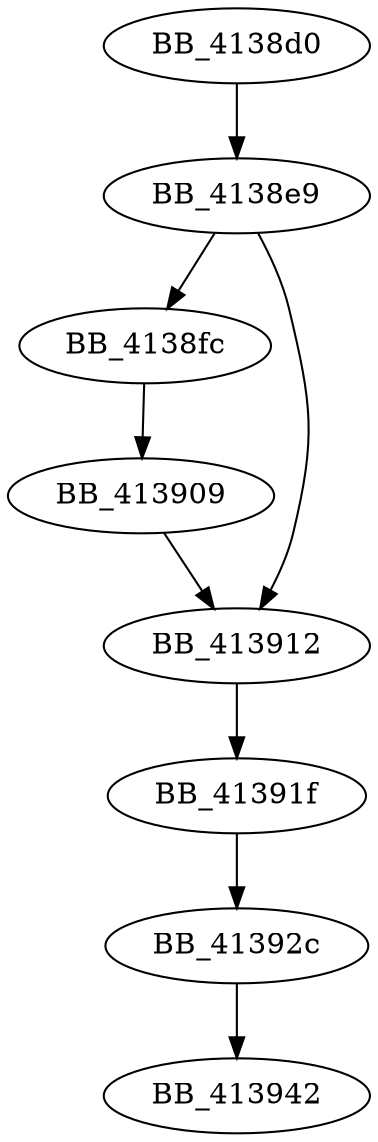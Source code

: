 DiGraph sub_4138D0{
BB_4138d0->BB_4138e9
BB_4138e9->BB_4138fc
BB_4138e9->BB_413912
BB_4138fc->BB_413909
BB_413909->BB_413912
BB_413912->BB_41391f
BB_41391f->BB_41392c
BB_41392c->BB_413942
}
